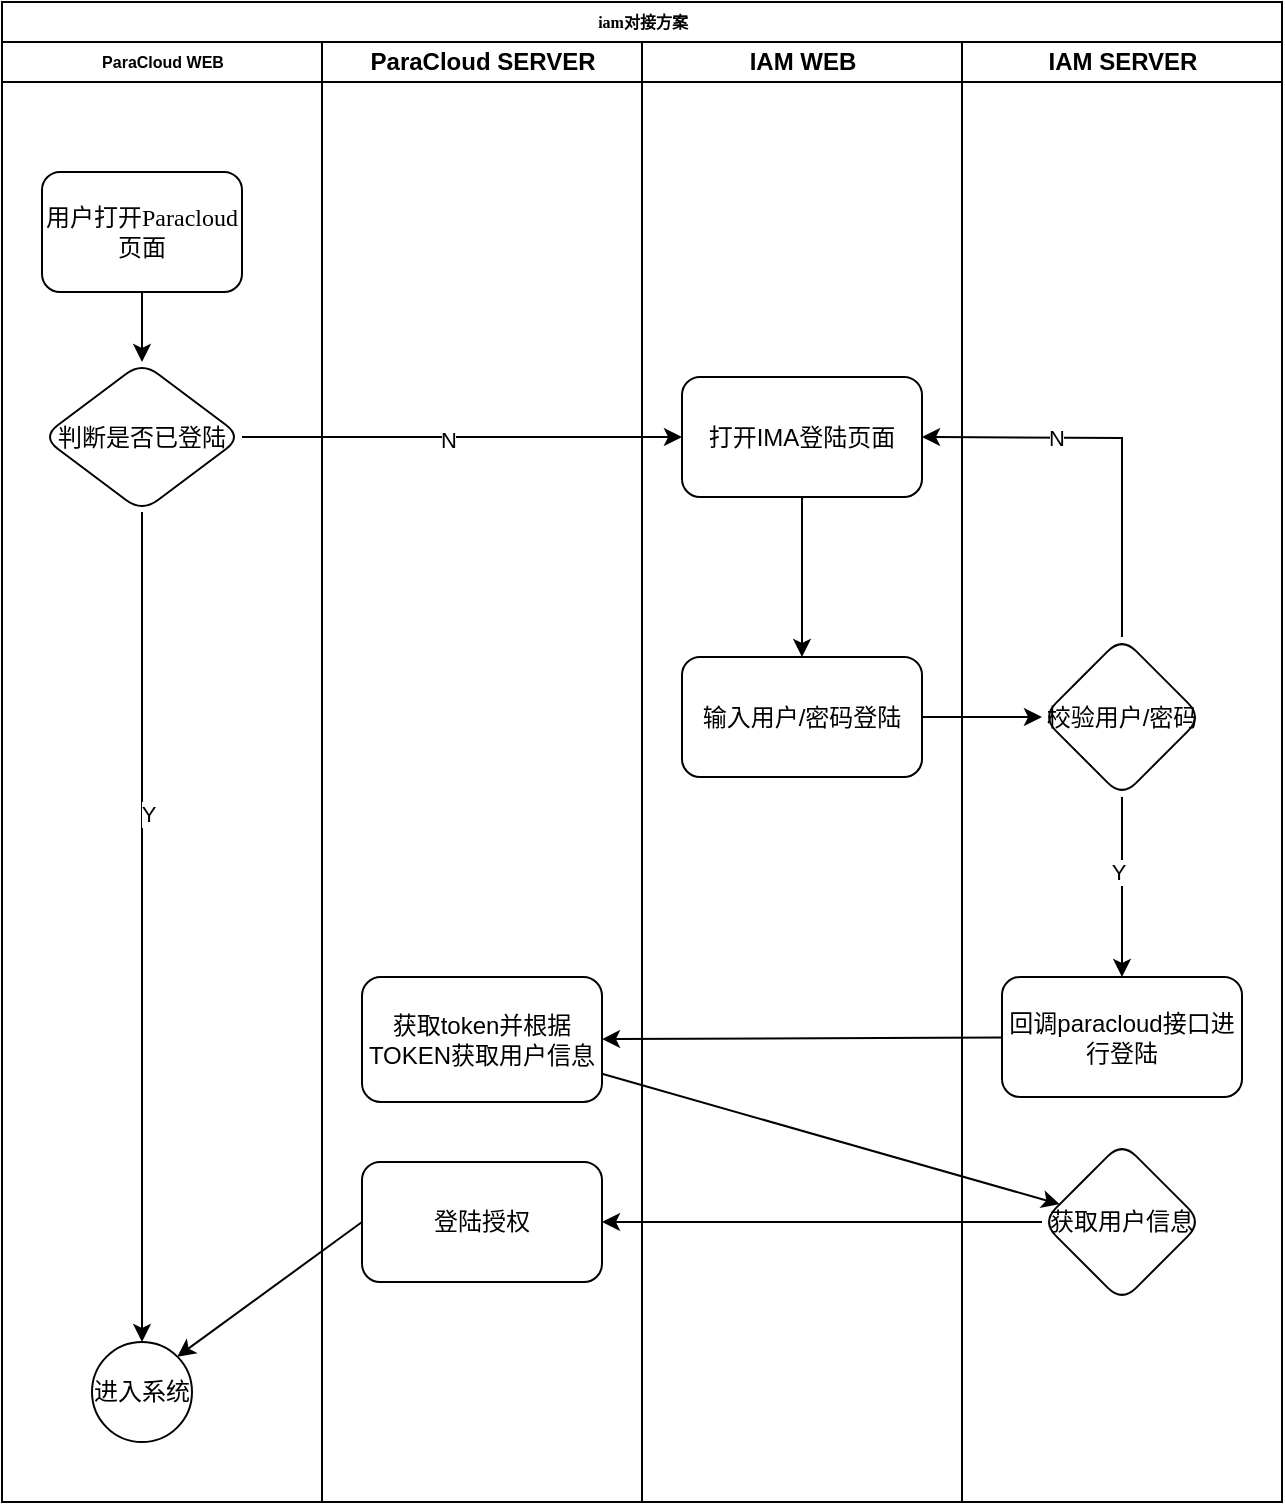 <mxfile version="24.7.13">
  <diagram name="Page-1" id="74e2e168-ea6b-b213-b513-2b3c1d86103e">
    <mxGraphModel dx="1434" dy="761" grid="1" gridSize="10" guides="1" tooltips="1" connect="1" arrows="1" fold="1" page="1" pageScale="1" pageWidth="1100" pageHeight="850" background="none" math="0" shadow="0">
      <root>
        <mxCell id="0" />
        <mxCell id="1" parent="0" />
        <mxCell id="77e6c97f196da883-1" value="iam对接方案" style="swimlane;html=1;childLayout=stackLayout;startSize=20;rounded=0;shadow=0;labelBackgroundColor=none;strokeWidth=1;fontFamily=Verdana;fontSize=8;align=center;" parent="1" vertex="1">
          <mxGeometry x="70" y="40" width="640" height="750" as="geometry" />
        </mxCell>
        <mxCell id="77e6c97f196da883-2" value="ParaCloud WEB" style="swimlane;html=1;startSize=20;fontSize=8;" parent="77e6c97f196da883-1" vertex="1">
          <mxGeometry y="20" width="160" height="730" as="geometry" />
        </mxCell>
        <mxCell id="MH0tUtlU9Yjto3vKP2HL-6" style="edgeStyle=orthogonalEdgeStyle;rounded=0;orthogonalLoop=1;jettySize=auto;html=1;exitX=0.5;exitY=1;exitDx=0;exitDy=0;entryX=0.5;entryY=0;entryDx=0;entryDy=0;" edge="1" parent="77e6c97f196da883-2" source="77e6c97f196da883-8" target="MH0tUtlU9Yjto3vKP2HL-4">
          <mxGeometry relative="1" as="geometry" />
        </mxCell>
        <mxCell id="77e6c97f196da883-8" value="用户打开Paracloud页面" style="rounded=1;whiteSpace=wrap;html=1;shadow=0;labelBackgroundColor=none;strokeWidth=1;fontFamily=Verdana;fontSize=12;align=center;" parent="77e6c97f196da883-2" vertex="1">
          <mxGeometry x="20" y="65" width="100" height="60" as="geometry" />
        </mxCell>
        <mxCell id="MH0tUtlU9Yjto3vKP2HL-8" style="edgeStyle=orthogonalEdgeStyle;rounded=0;orthogonalLoop=1;jettySize=auto;html=1;exitX=0.5;exitY=1;exitDx=0;exitDy=0;" edge="1" parent="77e6c97f196da883-2" source="MH0tUtlU9Yjto3vKP2HL-4" target="MH0tUtlU9Yjto3vKP2HL-7">
          <mxGeometry relative="1" as="geometry" />
        </mxCell>
        <mxCell id="MH0tUtlU9Yjto3vKP2HL-9" value="Y" style="edgeLabel;html=1;align=center;verticalAlign=middle;resizable=0;points=[];" vertex="1" connectable="0" parent="MH0tUtlU9Yjto3vKP2HL-8">
          <mxGeometry x="-0.275" y="3" relative="1" as="geometry">
            <mxPoint as="offset" />
          </mxGeometry>
        </mxCell>
        <mxCell id="MH0tUtlU9Yjto3vKP2HL-4" value="判断是否已登陆" style="rhombus;whiteSpace=wrap;html=1;rounded=1;" vertex="1" parent="77e6c97f196da883-2">
          <mxGeometry x="20" y="160" width="100" height="75" as="geometry" />
        </mxCell>
        <mxCell id="MH0tUtlU9Yjto3vKP2HL-7" value="进入系统" style="ellipse;whiteSpace=wrap;html=1;aspect=fixed;" vertex="1" parent="77e6c97f196da883-2">
          <mxGeometry x="45" y="650" width="50" height="50" as="geometry" />
        </mxCell>
        <mxCell id="77e6c97f196da883-3" value="ParaCloud SERVER" style="swimlane;html=1;startSize=20;" parent="77e6c97f196da883-1" vertex="1">
          <mxGeometry x="160" y="20" width="160" height="730" as="geometry" />
        </mxCell>
        <mxCell id="MH0tUtlU9Yjto3vKP2HL-23" value="获取token并根据TOKEN获取用户信息" style="whiteSpace=wrap;html=1;rounded=1;" vertex="1" parent="77e6c97f196da883-3">
          <mxGeometry x="20" y="467.5" width="120" height="62.5" as="geometry" />
        </mxCell>
        <mxCell id="MH0tUtlU9Yjto3vKP2HL-28" value="登陆授权" style="whiteSpace=wrap;html=1;rounded=1;" vertex="1" parent="77e6c97f196da883-3">
          <mxGeometry x="20" y="560" width="120" height="60" as="geometry" />
        </mxCell>
        <mxCell id="77e6c97f196da883-4" value="IAM WEB" style="swimlane;html=1;startSize=20;" parent="77e6c97f196da883-1" vertex="1">
          <mxGeometry x="320" y="20" width="160" height="730" as="geometry" />
        </mxCell>
        <mxCell id="MH0tUtlU9Yjto3vKP2HL-14" value="" style="edgeStyle=orthogonalEdgeStyle;rounded=0;orthogonalLoop=1;jettySize=auto;html=1;" edge="1" parent="77e6c97f196da883-4" source="MH0tUtlU9Yjto3vKP2HL-10" target="MH0tUtlU9Yjto3vKP2HL-13">
          <mxGeometry relative="1" as="geometry" />
        </mxCell>
        <mxCell id="MH0tUtlU9Yjto3vKP2HL-10" value="打开IMA登陆页面" style="whiteSpace=wrap;html=1;rounded=1;" vertex="1" parent="77e6c97f196da883-4">
          <mxGeometry x="20" y="167.5" width="120" height="60" as="geometry" />
        </mxCell>
        <mxCell id="MH0tUtlU9Yjto3vKP2HL-13" value="输入用户/密码登陆" style="whiteSpace=wrap;html=1;rounded=1;" vertex="1" parent="77e6c97f196da883-4">
          <mxGeometry x="20" y="307.5" width="120" height="60" as="geometry" />
        </mxCell>
        <mxCell id="77e6c97f196da883-5" value="IAM SERVER" style="swimlane;html=1;startSize=20;" parent="77e6c97f196da883-1" vertex="1">
          <mxGeometry x="480" y="20" width="160" height="730" as="geometry" />
        </mxCell>
        <mxCell id="MH0tUtlU9Yjto3vKP2HL-21" value="" style="edgeStyle=none;rounded=0;orthogonalLoop=1;jettySize=auto;html=1;" edge="1" parent="77e6c97f196da883-5" source="MH0tUtlU9Yjto3vKP2HL-15" target="MH0tUtlU9Yjto3vKP2HL-20">
          <mxGeometry relative="1" as="geometry" />
        </mxCell>
        <mxCell id="MH0tUtlU9Yjto3vKP2HL-22" value="Y" style="edgeLabel;html=1;align=center;verticalAlign=middle;resizable=0;points=[];" vertex="1" connectable="0" parent="MH0tUtlU9Yjto3vKP2HL-21">
          <mxGeometry x="-0.182" y="-2" relative="1" as="geometry">
            <mxPoint as="offset" />
          </mxGeometry>
        </mxCell>
        <mxCell id="MH0tUtlU9Yjto3vKP2HL-15" value="校验用户/密码" style="rhombus;whiteSpace=wrap;html=1;rounded=1;" vertex="1" parent="77e6c97f196da883-5">
          <mxGeometry x="40" y="297.5" width="80" height="80" as="geometry" />
        </mxCell>
        <mxCell id="MH0tUtlU9Yjto3vKP2HL-20" value="回调paracloud接口进行登陆" style="whiteSpace=wrap;html=1;rounded=1;" vertex="1" parent="77e6c97f196da883-5">
          <mxGeometry x="20" y="467.5" width="120" height="60" as="geometry" />
        </mxCell>
        <mxCell id="MH0tUtlU9Yjto3vKP2HL-26" value="获取用户信息" style="rhombus;whiteSpace=wrap;html=1;rounded=1;" vertex="1" parent="77e6c97f196da883-5">
          <mxGeometry x="40" y="550" width="80" height="80" as="geometry" />
        </mxCell>
        <mxCell id="MH0tUtlU9Yjto3vKP2HL-11" value="" style="edgeStyle=orthogonalEdgeStyle;rounded=0;orthogonalLoop=1;jettySize=auto;html=1;" edge="1" parent="77e6c97f196da883-1" source="MH0tUtlU9Yjto3vKP2HL-4" target="MH0tUtlU9Yjto3vKP2HL-10">
          <mxGeometry relative="1" as="geometry" />
        </mxCell>
        <mxCell id="MH0tUtlU9Yjto3vKP2HL-12" value="N" style="edgeLabel;html=1;align=center;verticalAlign=middle;resizable=0;points=[];" vertex="1" connectable="0" parent="MH0tUtlU9Yjto3vKP2HL-11">
          <mxGeometry x="-0.069" y="-1" relative="1" as="geometry">
            <mxPoint as="offset" />
          </mxGeometry>
        </mxCell>
        <mxCell id="MH0tUtlU9Yjto3vKP2HL-16" value="" style="edgeStyle=orthogonalEdgeStyle;rounded=0;orthogonalLoop=1;jettySize=auto;html=1;" edge="1" parent="77e6c97f196da883-1" source="MH0tUtlU9Yjto3vKP2HL-13" target="MH0tUtlU9Yjto3vKP2HL-15">
          <mxGeometry relative="1" as="geometry" />
        </mxCell>
        <mxCell id="MH0tUtlU9Yjto3vKP2HL-18" style="edgeStyle=none;rounded=0;orthogonalLoop=1;jettySize=auto;html=1;exitX=0.5;exitY=0;exitDx=0;exitDy=0;entryX=1;entryY=0.5;entryDx=0;entryDy=0;" edge="1" parent="77e6c97f196da883-1" source="MH0tUtlU9Yjto3vKP2HL-15" target="MH0tUtlU9Yjto3vKP2HL-10">
          <mxGeometry relative="1" as="geometry">
            <Array as="points">
              <mxPoint x="560" y="218" />
            </Array>
          </mxGeometry>
        </mxCell>
        <mxCell id="MH0tUtlU9Yjto3vKP2HL-19" value="N" style="edgeLabel;html=1;align=center;verticalAlign=middle;resizable=0;points=[];" vertex="1" connectable="0" parent="MH0tUtlU9Yjto3vKP2HL-18">
          <mxGeometry x="0.333" relative="1" as="geometry">
            <mxPoint as="offset" />
          </mxGeometry>
        </mxCell>
        <mxCell id="MH0tUtlU9Yjto3vKP2HL-24" value="" style="edgeStyle=none;rounded=0;orthogonalLoop=1;jettySize=auto;html=1;" edge="1" parent="77e6c97f196da883-1" source="MH0tUtlU9Yjto3vKP2HL-20" target="MH0tUtlU9Yjto3vKP2HL-23">
          <mxGeometry relative="1" as="geometry" />
        </mxCell>
        <mxCell id="MH0tUtlU9Yjto3vKP2HL-27" value="" style="edgeStyle=none;rounded=0;orthogonalLoop=1;jettySize=auto;html=1;" edge="1" parent="77e6c97f196da883-1" source="MH0tUtlU9Yjto3vKP2HL-23" target="MH0tUtlU9Yjto3vKP2HL-26">
          <mxGeometry relative="1" as="geometry" />
        </mxCell>
        <mxCell id="MH0tUtlU9Yjto3vKP2HL-29" value="" style="edgeStyle=none;rounded=0;orthogonalLoop=1;jettySize=auto;html=1;" edge="1" parent="77e6c97f196da883-1" source="MH0tUtlU9Yjto3vKP2HL-26" target="MH0tUtlU9Yjto3vKP2HL-28">
          <mxGeometry relative="1" as="geometry" />
        </mxCell>
        <mxCell id="MH0tUtlU9Yjto3vKP2HL-30" style="edgeStyle=none;rounded=0;orthogonalLoop=1;jettySize=auto;html=1;exitX=0;exitY=0.5;exitDx=0;exitDy=0;entryX=1;entryY=0;entryDx=0;entryDy=0;" edge="1" parent="77e6c97f196da883-1" source="MH0tUtlU9Yjto3vKP2HL-28" target="MH0tUtlU9Yjto3vKP2HL-7">
          <mxGeometry relative="1" as="geometry" />
        </mxCell>
      </root>
    </mxGraphModel>
  </diagram>
</mxfile>
